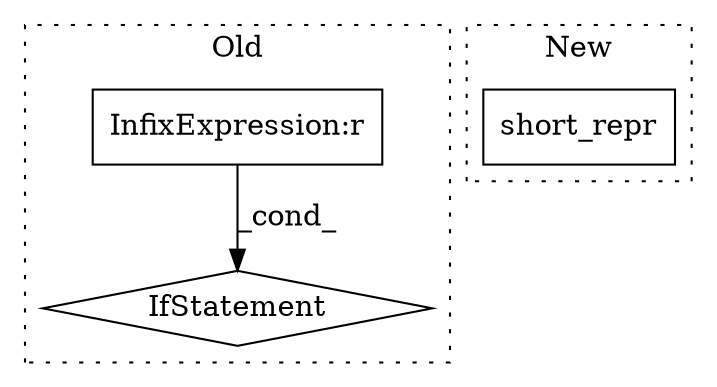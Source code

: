 digraph G {
subgraph cluster0 {
1 [label="IfStatement" a="25" s="7128,7148" l="4,2" shape="diamond"];
3 [label="InfixExpression:r" a="27" s="7139" l="4" shape="box"];
label = "Old";
style="dotted";
}
subgraph cluster1 {
2 [label="short_repr" a="32" s="6451,6486" l="11,1" shape="box"];
label = "New";
style="dotted";
}
3 -> 1 [label="_cond_"];
}